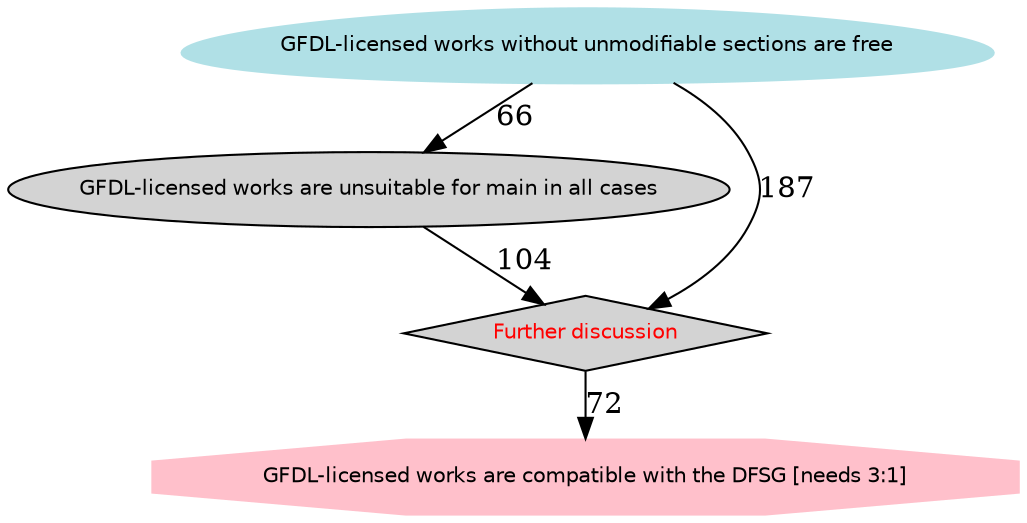 digraph Results {
  ranksep=0.25;
 "GFDL-licensed works are unsuitable for main in all cases" [ style="filled" , fontname="Helvetica", fontsize=10  ];
 "GFDL-licensed works are unsuitable for main in all cases" -> "Further discussion" [ label="104" ];
 "GFDL-licensed works without unmodifiable sections are free" [ style="filled" , color="powderblue", shape=egg, fontcolor="Navy Blue", fontname="Helvetica", fontsize=10  ];
 "GFDL-licensed works without unmodifiable sections are free" -> "GFDL-licensed works are unsuitable for main in all cases" [ label="66" ];
 "GFDL-licensed works without unmodifiable sections are free" -> "Further discussion" [ label="187" ];
 "GFDL-licensed works are compatible with the DFSG [needs 3:1]" [ style="filled" , color="pink", shape=octagon, fontname="Helvetica", fontsize=10  ];
 "Further discussion" -> "GFDL-licensed works are compatible with the DFSG [needs 3:1]" [ label="72" ];
 "Further discussion" [ style="filled" , shape=diamond, fontcolor="Red", fontname="Helvetica", fontsize=10  ];
}
